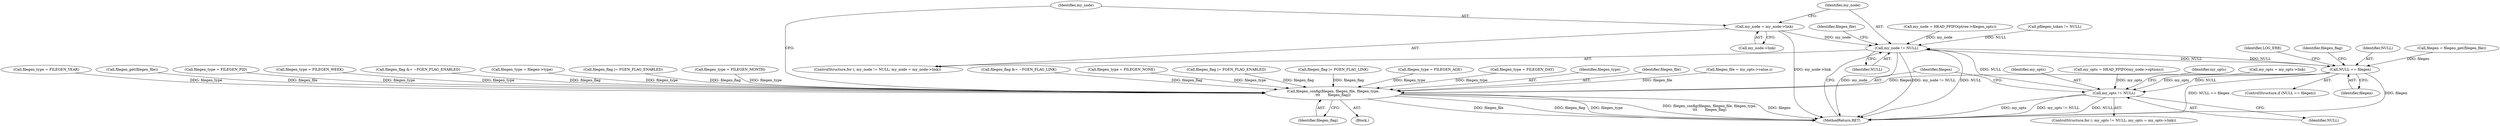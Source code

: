 digraph "0_ntp_52e977d79a0c4ace997e5c74af429844da2f27be@pointer" {
"1000190" [label="(Call,my_node = my_node->link)"];
"1000187" [label="(Call,my_node != NULL)"];
"1000207" [label="(Call,NULL == filegen)"];
"1000236" [label="(Call,my_opts != NULL)"];
"1000356" [label="(Call,filegen_config(filegen, filegen_file, filegen_type,\n\t\t\t       filegen_flag))"];
"1000208" [label="(Identifier,NULL)"];
"1000251" [label="(Call,filegen_file = my_opts->value.s)"];
"1000331" [label="(Call,filegen_flag &= ~FGEN_FLAG_ENABLED)"];
"1000237" [label="(Identifier,my_opts)"];
"1000359" [label="(Identifier,filegen_type)"];
"1000361" [label="(MethodReturn,RET)"];
"1000197" [label="(Identifier,filegen_file)"];
"1000358" [label="(Identifier,filegen_file)"];
"1000191" [label="(Identifier,my_node)"];
"1000297" [label="(Call,filegen_type = FILEGEN_YEAR)"];
"1000188" [label="(Identifier,my_node)"];
"1000207" [label="(Call,NULL == filegen)"];
"1000206" [label="(ControlStructure,if (NULL == filegen))"];
"1000186" [label="(ControlStructure,for (; my_node != NULL; my_node = my_node->link))"];
"1000180" [label="(Call,my_node = HEAD_PFIFO(ptree->filegen_opts))"];
"1000190" [label="(Call,my_node = my_node->link)"];
"1000187" [label="(Call,my_node != NULL)"];
"1000204" [label="(Call,filegen_get(filegen_file))"];
"1000277" [label="(Call,filegen_type = FILEGEN_PID)"];
"1000202" [label="(Call,filegen = filegen_get(filegen_file))"];
"1000360" [label="(Identifier,filegen_flag)"];
"1000287" [label="(Call,filegen_type = FILEGEN_WEEK)"];
"1000133" [label="(Call,pfilegen_token != NULL)"];
"1000235" [label="(ControlStructure,for (; my_opts != NULL; my_opts = my_opts->link))"];
"1000229" [label="(Call,my_opts = HEAD_PFIFO(my_node->options))"];
"1000209" [label="(Identifier,filegen)"];
"1000357" [label="(Identifier,filegen)"];
"1000221" [label="(Call,filegen_type = filegen->type)"];
"1000226" [label="(Call,filegen_flag |= FGEN_FLAG_ENABLED)"];
"1000292" [label="(Call,filegen_type = FILEGEN_MONTH)"];
"1000321" [label="(Call,filegen_flag &= ~FGEN_FLAG_LINK)"];
"1000272" [label="(Call,filegen_type = FILEGEN_NONE)"];
"1000238" [label="(Identifier,NULL)"];
"1000247" [label="(Identifier,my_opts)"];
"1000212" [label="(Identifier,LOG_ERR)"];
"1000192" [label="(Call,my_node->link)"];
"1000356" [label="(Call,filegen_config(filegen, filegen_file, filegen_type,\n\t\t\t       filegen_flag))"];
"1000236" [label="(Call,my_opts != NULL)"];
"1000326" [label="(Call,filegen_flag |= FGEN_FLAG_ENABLED)"];
"1000316" [label="(Call,filegen_flag |= FGEN_FLAG_LINK)"];
"1000302" [label="(Call,filegen_type = FILEGEN_AGE)"];
"1000195" [label="(Block,)"];
"1000189" [label="(Identifier,NULL)"];
"1000217" [label="(Identifier,filegen_flag)"];
"1000239" [label="(Call,my_opts = my_opts->link)"];
"1000282" [label="(Call,filegen_type = FILEGEN_DAY)"];
"1000190" -> "1000186"  [label="AST: "];
"1000190" -> "1000192"  [label="CFG: "];
"1000191" -> "1000190"  [label="AST: "];
"1000192" -> "1000190"  [label="AST: "];
"1000188" -> "1000190"  [label="CFG: "];
"1000190" -> "1000361"  [label="DDG: my_node->link"];
"1000190" -> "1000187"  [label="DDG: my_node"];
"1000187" -> "1000186"  [label="AST: "];
"1000187" -> "1000189"  [label="CFG: "];
"1000188" -> "1000187"  [label="AST: "];
"1000189" -> "1000187"  [label="AST: "];
"1000197" -> "1000187"  [label="CFG: "];
"1000361" -> "1000187"  [label="CFG: "];
"1000187" -> "1000361"  [label="DDG: my_node"];
"1000187" -> "1000361"  [label="DDG: my_node != NULL"];
"1000187" -> "1000361"  [label="DDG: NULL"];
"1000180" -> "1000187"  [label="DDG: my_node"];
"1000236" -> "1000187"  [label="DDG: NULL"];
"1000207" -> "1000187"  [label="DDG: NULL"];
"1000133" -> "1000187"  [label="DDG: NULL"];
"1000187" -> "1000207"  [label="DDG: NULL"];
"1000207" -> "1000206"  [label="AST: "];
"1000207" -> "1000209"  [label="CFG: "];
"1000208" -> "1000207"  [label="AST: "];
"1000209" -> "1000207"  [label="AST: "];
"1000212" -> "1000207"  [label="CFG: "];
"1000217" -> "1000207"  [label="CFG: "];
"1000207" -> "1000361"  [label="DDG: filegen"];
"1000207" -> "1000361"  [label="DDG: NULL == filegen"];
"1000202" -> "1000207"  [label="DDG: filegen"];
"1000207" -> "1000236"  [label="DDG: NULL"];
"1000207" -> "1000356"  [label="DDG: filegen"];
"1000236" -> "1000235"  [label="AST: "];
"1000236" -> "1000238"  [label="CFG: "];
"1000237" -> "1000236"  [label="AST: "];
"1000238" -> "1000236"  [label="AST: "];
"1000247" -> "1000236"  [label="CFG: "];
"1000357" -> "1000236"  [label="CFG: "];
"1000236" -> "1000361"  [label="DDG: my_opts"];
"1000236" -> "1000361"  [label="DDG: my_opts != NULL"];
"1000236" -> "1000361"  [label="DDG: NULL"];
"1000239" -> "1000236"  [label="DDG: my_opts"];
"1000229" -> "1000236"  [label="DDG: my_opts"];
"1000356" -> "1000195"  [label="AST: "];
"1000356" -> "1000360"  [label="CFG: "];
"1000357" -> "1000356"  [label="AST: "];
"1000358" -> "1000356"  [label="AST: "];
"1000359" -> "1000356"  [label="AST: "];
"1000360" -> "1000356"  [label="AST: "];
"1000191" -> "1000356"  [label="CFG: "];
"1000356" -> "1000361"  [label="DDG: filegen_config(filegen, filegen_file, filegen_type,\n\t\t\t       filegen_flag)"];
"1000356" -> "1000361"  [label="DDG: filegen"];
"1000356" -> "1000361"  [label="DDG: filegen_file"];
"1000356" -> "1000361"  [label="DDG: filegen_flag"];
"1000356" -> "1000361"  [label="DDG: filegen_type"];
"1000251" -> "1000356"  [label="DDG: filegen_file"];
"1000204" -> "1000356"  [label="DDG: filegen_file"];
"1000297" -> "1000356"  [label="DDG: filegen_type"];
"1000292" -> "1000356"  [label="DDG: filegen_type"];
"1000302" -> "1000356"  [label="DDG: filegen_type"];
"1000221" -> "1000356"  [label="DDG: filegen_type"];
"1000277" -> "1000356"  [label="DDG: filegen_type"];
"1000272" -> "1000356"  [label="DDG: filegen_type"];
"1000287" -> "1000356"  [label="DDG: filegen_type"];
"1000282" -> "1000356"  [label="DDG: filegen_type"];
"1000226" -> "1000356"  [label="DDG: filegen_flag"];
"1000331" -> "1000356"  [label="DDG: filegen_flag"];
"1000321" -> "1000356"  [label="DDG: filegen_flag"];
"1000326" -> "1000356"  [label="DDG: filegen_flag"];
"1000316" -> "1000356"  [label="DDG: filegen_flag"];
}
